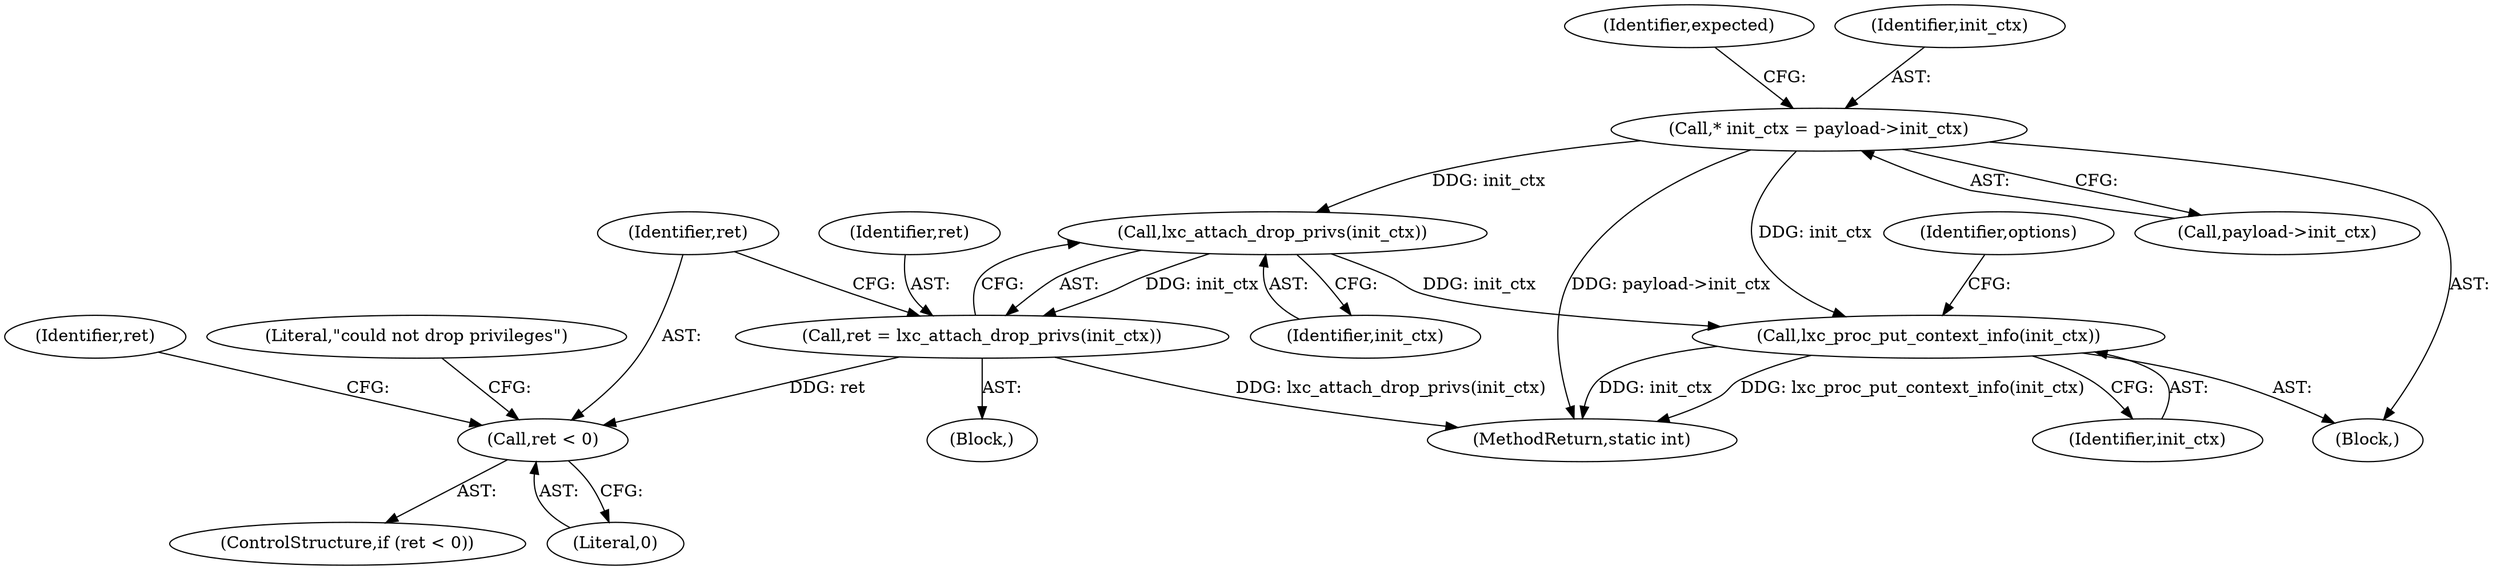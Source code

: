 digraph "0_lxc_5c3fcae78b63ac9dd56e36075903921bd9461f9e@pointer" {
"1000138" [label="(Call,* init_ctx = payload->init_ctx)"];
"1000259" [label="(Call,lxc_attach_drop_privs(init_ctx))"];
"1000257" [label="(Call,ret = lxc_attach_drop_privs(init_ctx))"];
"1000262" [label="(Call,ret < 0)"];
"1000586" [label="(Call,lxc_proc_put_context_info(init_ctx))"];
"1000275" [label="(Identifier,ret)"];
"1000259" [label="(Call,lxc_attach_drop_privs(init_ctx))"];
"1000152" [label="(Identifier,expected)"];
"1000592" [label="(Identifier,options)"];
"1000138" [label="(Call,* init_ctx = payload->init_ctx)"];
"1000260" [label="(Identifier,init_ctx)"];
"1000118" [label="(Block,)"];
"1000267" [label="(Literal,\"could not drop privileges\")"];
"1000261" [label="(ControlStructure,if (ret < 0))"];
"1000586" [label="(Call,lxc_proc_put_context_info(init_ctx))"];
"1000139" [label="(Identifier,init_ctx)"];
"1000257" [label="(Call,ret = lxc_attach_drop_privs(init_ctx))"];
"1000258" [label="(Identifier,ret)"];
"1000264" [label="(Literal,0)"];
"1000587" [label="(Identifier,init_ctx)"];
"1000263" [label="(Identifier,ret)"];
"1000262" [label="(Call,ret < 0)"];
"1000140" [label="(Call,payload->init_ctx)"];
"1000256" [label="(Block,)"];
"1000711" [label="(MethodReturn,static int)"];
"1000138" -> "1000118"  [label="AST: "];
"1000138" -> "1000140"  [label="CFG: "];
"1000139" -> "1000138"  [label="AST: "];
"1000140" -> "1000138"  [label="AST: "];
"1000152" -> "1000138"  [label="CFG: "];
"1000138" -> "1000711"  [label="DDG: payload->init_ctx"];
"1000138" -> "1000259"  [label="DDG: init_ctx"];
"1000138" -> "1000586"  [label="DDG: init_ctx"];
"1000259" -> "1000257"  [label="AST: "];
"1000259" -> "1000260"  [label="CFG: "];
"1000260" -> "1000259"  [label="AST: "];
"1000257" -> "1000259"  [label="CFG: "];
"1000259" -> "1000257"  [label="DDG: init_ctx"];
"1000259" -> "1000586"  [label="DDG: init_ctx"];
"1000257" -> "1000256"  [label="AST: "];
"1000258" -> "1000257"  [label="AST: "];
"1000263" -> "1000257"  [label="CFG: "];
"1000257" -> "1000711"  [label="DDG: lxc_attach_drop_privs(init_ctx)"];
"1000257" -> "1000262"  [label="DDG: ret"];
"1000262" -> "1000261"  [label="AST: "];
"1000262" -> "1000264"  [label="CFG: "];
"1000263" -> "1000262"  [label="AST: "];
"1000264" -> "1000262"  [label="AST: "];
"1000267" -> "1000262"  [label="CFG: "];
"1000275" -> "1000262"  [label="CFG: "];
"1000586" -> "1000118"  [label="AST: "];
"1000586" -> "1000587"  [label="CFG: "];
"1000587" -> "1000586"  [label="AST: "];
"1000592" -> "1000586"  [label="CFG: "];
"1000586" -> "1000711"  [label="DDG: lxc_proc_put_context_info(init_ctx)"];
"1000586" -> "1000711"  [label="DDG: init_ctx"];
}
